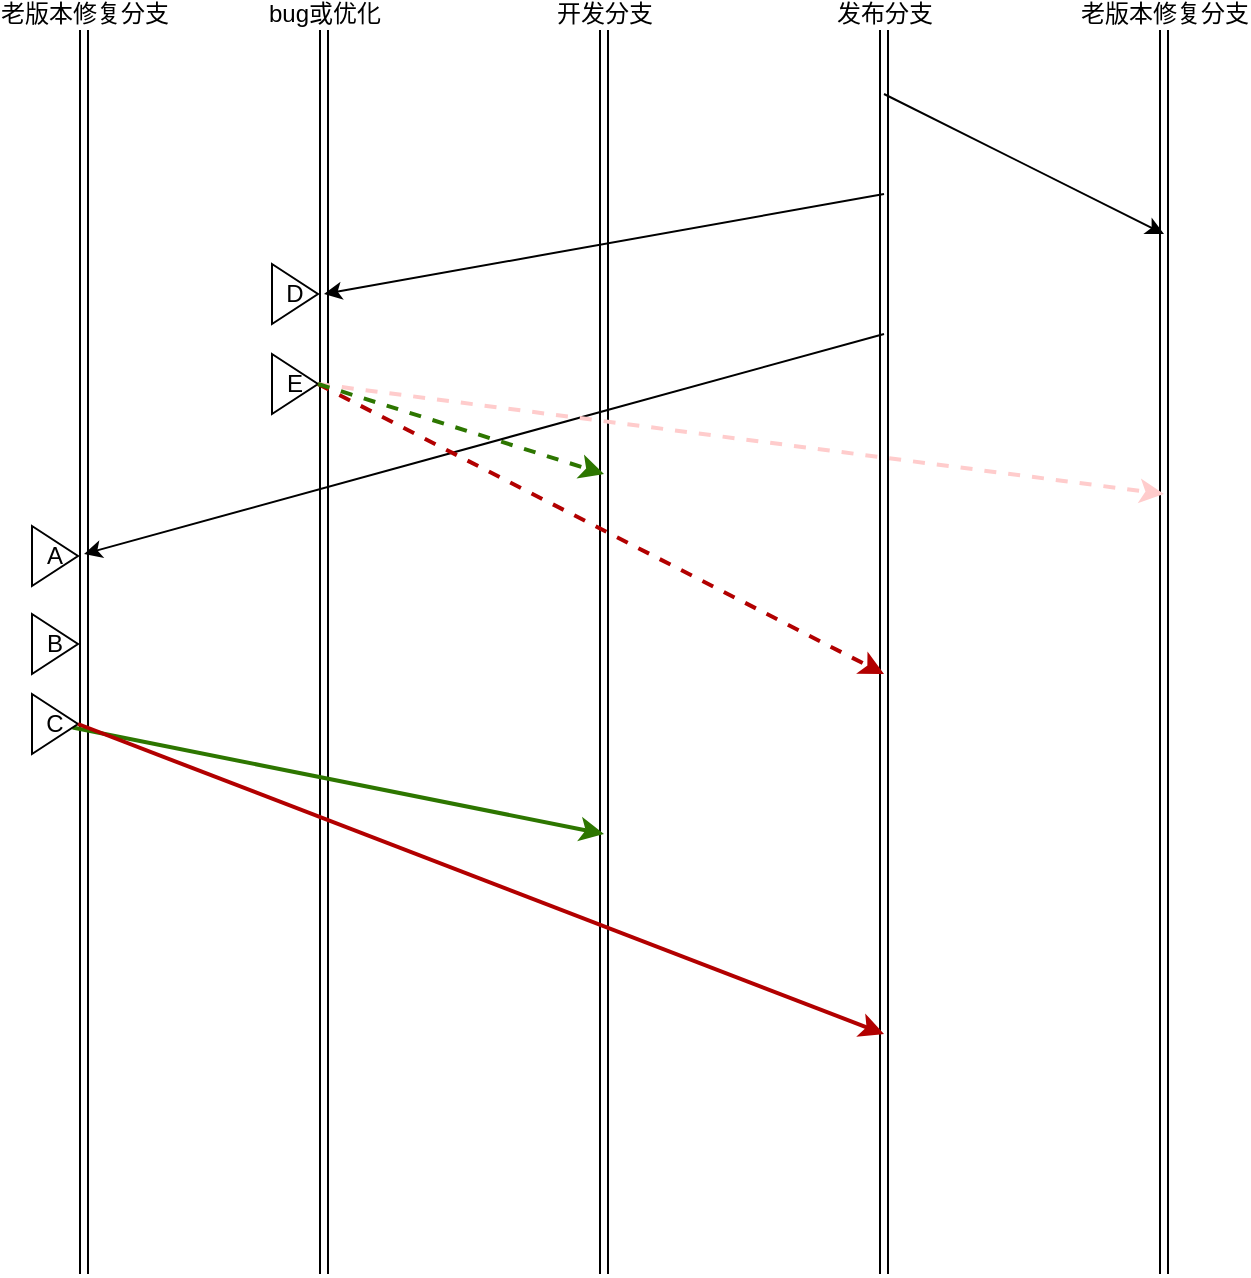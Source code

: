 <mxfile version="12.2.7" type="github" pages="1">
  <diagram id="qZluPed-zT6oztnqfB_8" name="Page-1">
    <mxGraphModel dx="1422" dy="794" grid="1" gridSize="10" guides="1" tooltips="1" connect="1" arrows="1" fold="1" page="1" pageScale="1" pageWidth="827" pageHeight="1169" math="0" shadow="0">
      <root>
        <mxCell id="0"/>
        <mxCell id="1" parent="0"/>
        <mxCell id="cF-n6QQyFELT4aqLtnUb-5" value="" style="shape=link;html=1;" edge="1" parent="1">
          <mxGeometry width="50" height="50" relative="1" as="geometry">
            <mxPoint x="430" y="750" as="sourcePoint"/>
            <mxPoint x="430" y="120" as="targetPoint"/>
          </mxGeometry>
        </mxCell>
        <mxCell id="cF-n6QQyFELT4aqLtnUb-6" value="开发分支" style="text;html=1;resizable=0;points=[];align=center;verticalAlign=middle;labelBackgroundColor=#ffffff;" vertex="1" connectable="0" parent="cF-n6QQyFELT4aqLtnUb-5">
          <mxGeometry x="0.778" y="4" relative="1" as="geometry">
            <mxPoint x="4" y="-70" as="offset"/>
          </mxGeometry>
        </mxCell>
        <mxCell id="cF-n6QQyFELT4aqLtnUb-7" value="" style="shape=link;html=1;" edge="1" parent="1">
          <mxGeometry width="50" height="50" relative="1" as="geometry">
            <mxPoint x="570" y="750" as="sourcePoint"/>
            <mxPoint x="570" y="120" as="targetPoint"/>
          </mxGeometry>
        </mxCell>
        <mxCell id="cF-n6QQyFELT4aqLtnUb-8" value="发布分支" style="text;html=1;resizable=0;points=[];align=center;verticalAlign=middle;labelBackgroundColor=#ffffff;" vertex="1" connectable="0" parent="cF-n6QQyFELT4aqLtnUb-7">
          <mxGeometry x="0.778" y="4" relative="1" as="geometry">
            <mxPoint x="4" y="-70" as="offset"/>
          </mxGeometry>
        </mxCell>
        <mxCell id="cF-n6QQyFELT4aqLtnUb-9" value="" style="shape=link;html=1;" edge="1" parent="1">
          <mxGeometry width="50" height="50" relative="1" as="geometry">
            <mxPoint x="710" y="750" as="sourcePoint"/>
            <mxPoint x="710" y="120" as="targetPoint"/>
          </mxGeometry>
        </mxCell>
        <mxCell id="cF-n6QQyFELT4aqLtnUb-10" value="老版本修复分支" style="text;html=1;resizable=0;points=[];align=center;verticalAlign=middle;labelBackgroundColor=#ffffff;" vertex="1" connectable="0" parent="cF-n6QQyFELT4aqLtnUb-9">
          <mxGeometry x="0.778" y="4" relative="1" as="geometry">
            <mxPoint x="4" y="-70" as="offset"/>
          </mxGeometry>
        </mxCell>
        <mxCell id="cF-n6QQyFELT4aqLtnUb-12" value="" style="endArrow=classic;html=1;" edge="1" parent="1">
          <mxGeometry width="50" height="50" relative="1" as="geometry">
            <mxPoint x="570" y="280" as="sourcePoint"/>
            <mxPoint x="170" y="390" as="targetPoint"/>
          </mxGeometry>
        </mxCell>
        <mxCell id="cF-n6QQyFELT4aqLtnUb-21" value="" style="group" vertex="1" connectable="0" parent="1">
          <mxGeometry x="290" y="120" height="630" as="geometry"/>
        </mxCell>
        <mxCell id="cF-n6QQyFELT4aqLtnUb-3" value="" style="shape=link;html=1;" edge="1" parent="cF-n6QQyFELT4aqLtnUb-21">
          <mxGeometry width="50" height="50" relative="1" as="geometry">
            <mxPoint y="630" as="sourcePoint"/>
            <mxPoint as="targetPoint"/>
          </mxGeometry>
        </mxCell>
        <mxCell id="cF-n6QQyFELT4aqLtnUb-4" value="bug或优化" style="text;html=1;resizable=0;points=[];align=center;verticalAlign=middle;labelBackgroundColor=#ffffff;" vertex="1" connectable="0" parent="cF-n6QQyFELT4aqLtnUb-3">
          <mxGeometry x="0.778" y="4" relative="1" as="geometry">
            <mxPoint x="4" y="-70" as="offset"/>
          </mxGeometry>
        </mxCell>
        <mxCell id="cF-n6QQyFELT4aqLtnUb-41" value="" style="endArrow=classic;html=1;exitX=1;exitY=0.5;exitDx=0;exitDy=0;fillColor=#fad9d5;strokeColor=#FFCCCC;strokeWidth=2;dashed=1;" edge="1" parent="cF-n6QQyFELT4aqLtnUb-21" source="cF-n6QQyFELT4aqLtnUb-39">
          <mxGeometry width="50" height="50" relative="1" as="geometry">
            <mxPoint y="230" as="sourcePoint"/>
            <mxPoint x="420" y="240" as="targetPoint"/>
          </mxGeometry>
        </mxCell>
        <mxCell id="cF-n6QQyFELT4aqLtnUb-23" value="" style="endArrow=classic;html=1;" edge="1" parent="1">
          <mxGeometry width="50" height="50" relative="1" as="geometry">
            <mxPoint x="570" y="210" as="sourcePoint"/>
            <mxPoint x="290" y="260" as="targetPoint"/>
          </mxGeometry>
        </mxCell>
        <mxCell id="cF-n6QQyFELT4aqLtnUb-27" value="" style="shape=link;html=1;" edge="1" parent="1">
          <mxGeometry width="50" height="50" relative="1" as="geometry">
            <mxPoint x="170" y="750" as="sourcePoint"/>
            <mxPoint x="170" y="120" as="targetPoint"/>
          </mxGeometry>
        </mxCell>
        <mxCell id="cF-n6QQyFELT4aqLtnUb-28" value="老版本修复分支" style="text;html=1;resizable=0;points=[];align=center;verticalAlign=middle;labelBackgroundColor=#ffffff;" vertex="1" connectable="0" parent="cF-n6QQyFELT4aqLtnUb-27">
          <mxGeometry x="0.778" y="4" relative="1" as="geometry">
            <mxPoint x="4" y="-70" as="offset"/>
          </mxGeometry>
        </mxCell>
        <mxCell id="cF-n6QQyFELT4aqLtnUb-34" value="A" style="triangle;whiteSpace=wrap;html=1;" vertex="1" parent="1">
          <mxGeometry x="144" y="376" width="23" height="30" as="geometry"/>
        </mxCell>
        <mxCell id="cF-n6QQyFELT4aqLtnUb-36" value="B" style="triangle;whiteSpace=wrap;html=1;" vertex="1" parent="1">
          <mxGeometry x="144" y="420" width="23" height="30" as="geometry"/>
        </mxCell>
        <mxCell id="cF-n6QQyFELT4aqLtnUb-37" value="D" style="triangle;whiteSpace=wrap;html=1;" vertex="1" parent="1">
          <mxGeometry x="264" y="245" width="23" height="30" as="geometry"/>
        </mxCell>
        <mxCell id="cF-n6QQyFELT4aqLtnUb-45" style="rounded=0;orthogonalLoop=1;jettySize=auto;html=1;strokeColor=#2D7600;strokeWidth=2;fillColor=#60a917;" edge="1" parent="1" source="cF-n6QQyFELT4aqLtnUb-38">
          <mxGeometry relative="1" as="geometry">
            <mxPoint x="430" y="530" as="targetPoint"/>
          </mxGeometry>
        </mxCell>
        <mxCell id="cF-n6QQyFELT4aqLtnUb-38" value="C" style="triangle;whiteSpace=wrap;html=1;" vertex="1" parent="1">
          <mxGeometry x="144" y="460" width="23" height="30" as="geometry"/>
        </mxCell>
        <mxCell id="cF-n6QQyFELT4aqLtnUb-39" value="E" style="triangle;whiteSpace=wrap;html=1;" vertex="1" parent="1">
          <mxGeometry x="264" y="290" width="23" height="30" as="geometry"/>
        </mxCell>
        <mxCell id="cF-n6QQyFELT4aqLtnUb-40" value="" style="endArrow=classic;html=1;" edge="1" parent="1">
          <mxGeometry width="50" height="50" relative="1" as="geometry">
            <mxPoint x="570" y="160" as="sourcePoint"/>
            <mxPoint x="710" y="230" as="targetPoint"/>
          </mxGeometry>
        </mxCell>
        <mxCell id="cF-n6QQyFELT4aqLtnUb-42" value="" style="endArrow=classic;html=1;exitX=1;exitY=0.5;exitDx=0;exitDy=0;strokeWidth=2;fillColor=#e51400;strokeColor=#B20000;" edge="1" parent="1" source="cF-n6QQyFELT4aqLtnUb-38">
          <mxGeometry width="50" height="50" relative="1" as="geometry">
            <mxPoint x="130" y="820" as="sourcePoint"/>
            <mxPoint x="570" y="630" as="targetPoint"/>
          </mxGeometry>
        </mxCell>
        <mxCell id="cF-n6QQyFELT4aqLtnUb-43" value="" style="endArrow=classic;html=1;exitX=1;exitY=0.5;exitDx=0;exitDy=0;fillColor=#e51400;strokeColor=#B20000;strokeWidth=2;dashed=1;" edge="1" parent="1" source="cF-n6QQyFELT4aqLtnUb-39">
          <mxGeometry width="50" height="50" relative="1" as="geometry">
            <mxPoint x="280" y="350" as="sourcePoint"/>
            <mxPoint x="570" y="450" as="targetPoint"/>
          </mxGeometry>
        </mxCell>
        <mxCell id="cF-n6QQyFELT4aqLtnUb-44" value="" style="endArrow=classic;html=1;strokeColor=#2D7600;strokeWidth=2;exitX=1;exitY=0.5;exitDx=0;exitDy=0;fillColor=#60a917;dashed=1;" edge="1" parent="1" source="cF-n6QQyFELT4aqLtnUb-39">
          <mxGeometry width="50" height="50" relative="1" as="geometry">
            <mxPoint x="280" y="350" as="sourcePoint"/>
            <mxPoint x="430" y="350" as="targetPoint"/>
          </mxGeometry>
        </mxCell>
      </root>
    </mxGraphModel>
  </diagram>
</mxfile>
